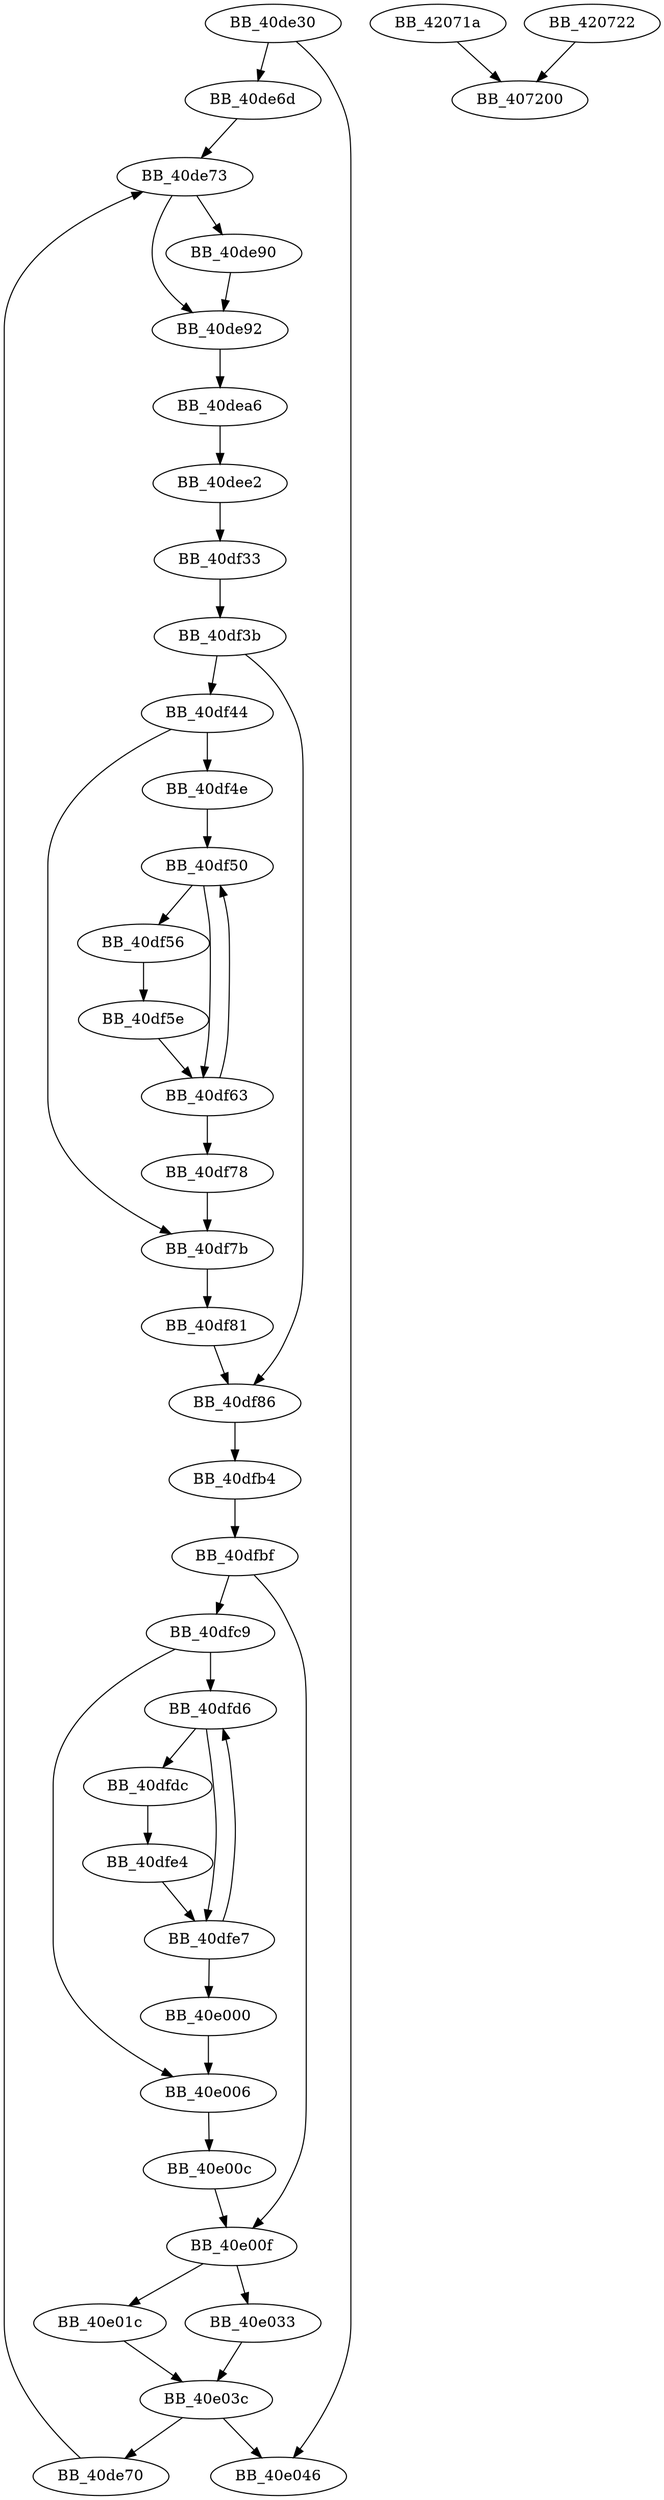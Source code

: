 DiGraph sub_40DE30{
BB_40de30->BB_40de6d
BB_40de30->BB_40e046
BB_40de6d->BB_40de73
BB_40de70->BB_40de73
BB_40de73->BB_40de90
BB_40de73->BB_40de92
BB_40de90->BB_40de92
BB_40de92->BB_40dea6
BB_40dea6->BB_40dee2
BB_40dee2->BB_40df33
BB_40df33->BB_40df3b
BB_40df3b->BB_40df44
BB_40df3b->BB_40df86
BB_40df44->BB_40df4e
BB_40df44->BB_40df7b
BB_40df4e->BB_40df50
BB_40df50->BB_40df56
BB_40df50->BB_40df63
BB_40df56->BB_40df5e
BB_40df5e->BB_40df63
BB_40df63->BB_40df50
BB_40df63->BB_40df78
BB_40df78->BB_40df7b
BB_40df7b->BB_40df81
BB_40df81->BB_40df86
BB_40df86->BB_40dfb4
BB_40dfb4->BB_40dfbf
BB_40dfbf->BB_40dfc9
BB_40dfbf->BB_40e00f
BB_40dfc9->BB_40dfd6
BB_40dfc9->BB_40e006
BB_40dfd6->BB_40dfdc
BB_40dfd6->BB_40dfe7
BB_40dfdc->BB_40dfe4
BB_40dfe4->BB_40dfe7
BB_40dfe7->BB_40dfd6
BB_40dfe7->BB_40e000
BB_40e000->BB_40e006
BB_40e006->BB_40e00c
BB_40e00c->BB_40e00f
BB_40e00f->BB_40e01c
BB_40e00f->BB_40e033
BB_40e01c->BB_40e03c
BB_40e033->BB_40e03c
BB_40e03c->BB_40de70
BB_40e03c->BB_40e046
BB_42071a->BB_407200
BB_420722->BB_407200
}
